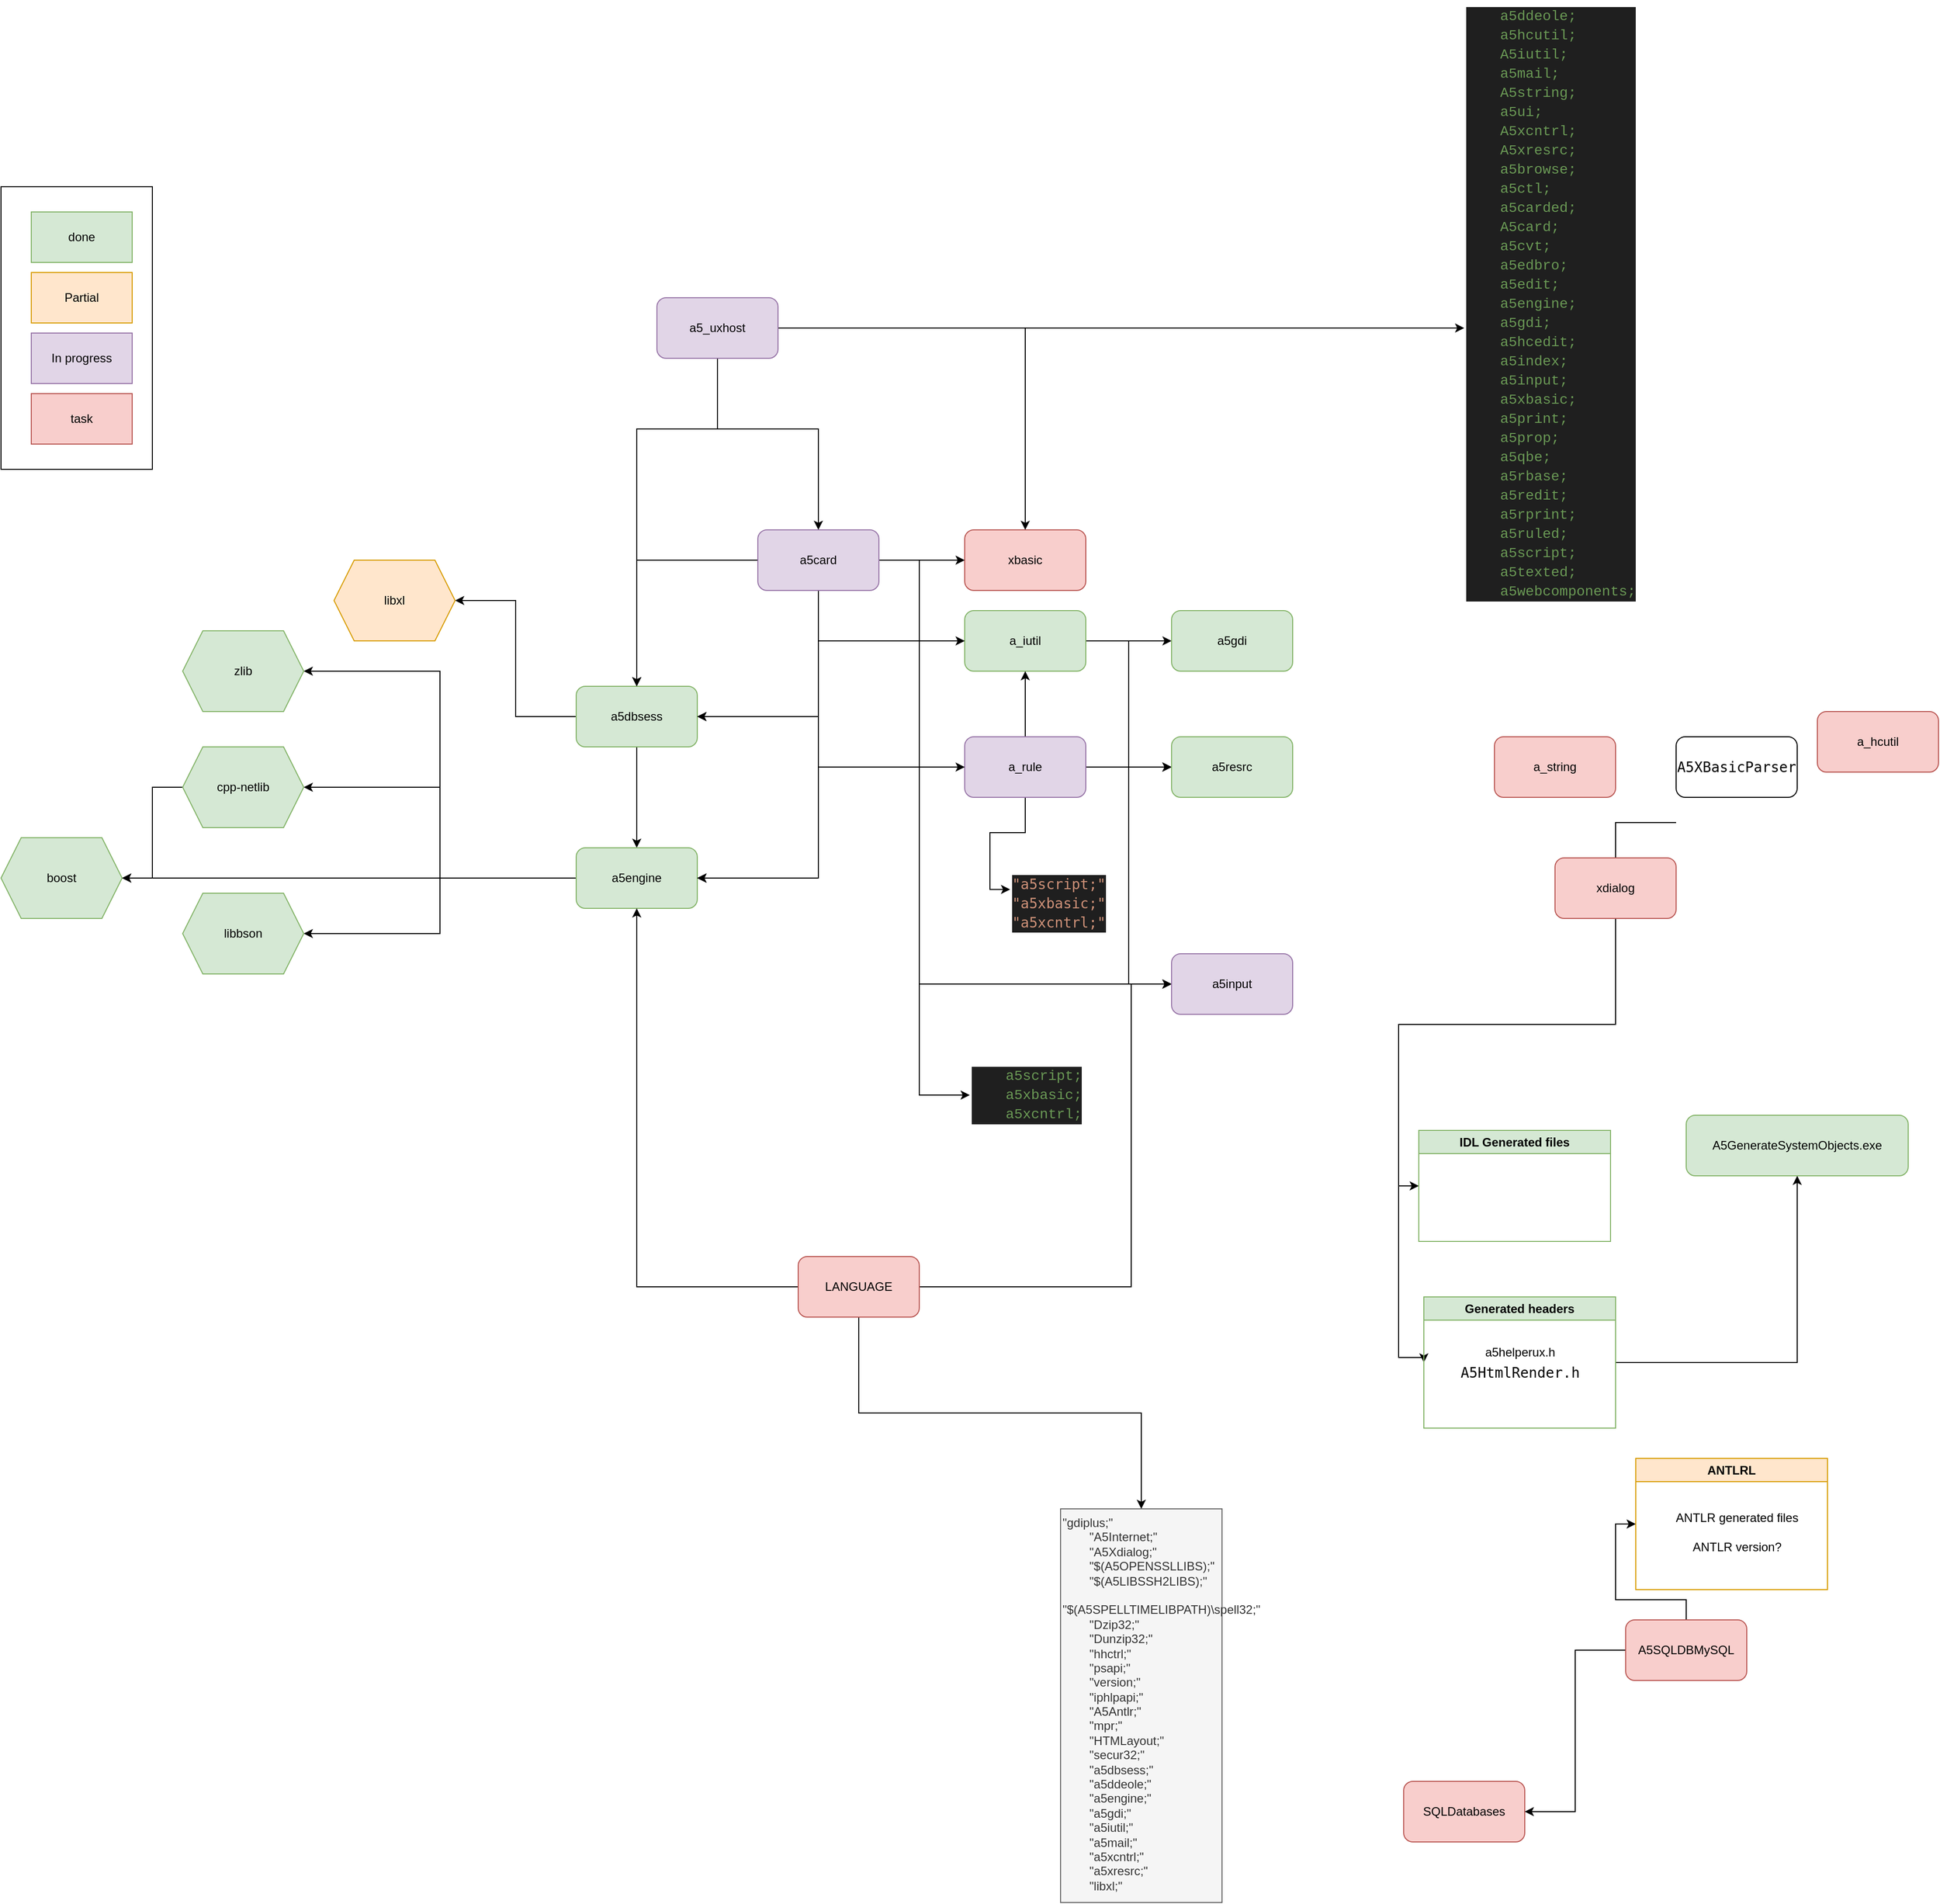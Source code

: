 <mxfile version="22.1.1" type="github">
  <diagram name="Page-1" id="iuPnoYRvRDvR3Ve_AxJL">
    <mxGraphModel dx="2643" dy="2208" grid="1" gridSize="10" guides="1" tooltips="1" connect="1" arrows="1" fold="1" page="1" pageScale="1" pageWidth="850" pageHeight="1100" math="0" shadow="0">
      <root>
        <mxCell id="0" />
        <mxCell id="1" parent="0" />
        <mxCell id="GoJqU-Vl7lBSgEi8fGZS-21" value="" style="rounded=0;whiteSpace=wrap;html=1;movable=0;resizable=0;rotatable=0;deletable=0;editable=0;locked=1;connectable=0;" parent="1" vertex="1">
          <mxGeometry x="-250" y="-410" width="150" height="280" as="geometry" />
        </mxCell>
        <mxCell id="jPOf51kZhHyenb3HVLQ0-1" style="edgeStyle=orthogonalEdgeStyle;rounded=0;orthogonalLoop=1;jettySize=auto;html=1;entryX=0.5;entryY=0;entryDx=0;entryDy=0;" parent="1" source="OOfwihafF80pcUOaYYzl-1" target="OOfwihafF80pcUOaYYzl-3" edge="1">
          <mxGeometry relative="1" as="geometry" />
        </mxCell>
        <mxCell id="jPOf51kZhHyenb3HVLQ0-3" style="edgeStyle=orthogonalEdgeStyle;rounded=0;orthogonalLoop=1;jettySize=auto;html=1;entryX=1;entryY=0.5;entryDx=0;entryDy=0;" parent="1" source="OOfwihafF80pcUOaYYzl-1" target="vmSIGKLcMPvmiH9pnXzJ-1" edge="1">
          <mxGeometry relative="1" as="geometry" />
        </mxCell>
        <mxCell id="OOfwihafF80pcUOaYYzl-1" value="a5dbsess" style="rounded=1;whiteSpace=wrap;html=1;fillColor=#d5e8d4;strokeColor=#82b366;" parent="1" vertex="1">
          <mxGeometry x="320" y="85" width="120" height="60" as="geometry" />
        </mxCell>
        <mxCell id="OOfwihafF80pcUOaYYzl-2" value="a_hcutil" style="rounded=1;whiteSpace=wrap;html=1;fillColor=#f8cecc;strokeColor=#b85450;" parent="1" vertex="1">
          <mxGeometry x="1550" y="110" width="120" height="60" as="geometry" />
        </mxCell>
        <mxCell id="BTf_7h1XQ3vK3G6qPaq9-19" style="edgeStyle=orthogonalEdgeStyle;rounded=0;orthogonalLoop=1;jettySize=auto;html=1;entryX=1;entryY=0.5;entryDx=0;entryDy=0;" parent="1" source="OOfwihafF80pcUOaYYzl-3" target="OOfwihafF80pcUOaYYzl-19" edge="1">
          <mxGeometry relative="1" as="geometry" />
        </mxCell>
        <mxCell id="BTf_7h1XQ3vK3G6qPaq9-20" style="edgeStyle=orthogonalEdgeStyle;rounded=0;orthogonalLoop=1;jettySize=auto;html=1;entryX=1;entryY=0.5;entryDx=0;entryDy=0;" parent="1" source="OOfwihafF80pcUOaYYzl-3" target="OOfwihafF80pcUOaYYzl-16" edge="1">
          <mxGeometry relative="1" as="geometry" />
        </mxCell>
        <mxCell id="BTf_7h1XQ3vK3G6qPaq9-23" style="edgeStyle=orthogonalEdgeStyle;rounded=0;orthogonalLoop=1;jettySize=auto;html=1;entryX=1;entryY=0.5;entryDx=0;entryDy=0;" parent="1" source="OOfwihafF80pcUOaYYzl-3" target="OOfwihafF80pcUOaYYzl-18" edge="1">
          <mxGeometry relative="1" as="geometry" />
        </mxCell>
        <mxCell id="BTf_7h1XQ3vK3G6qPaq9-24" style="edgeStyle=orthogonalEdgeStyle;rounded=0;orthogonalLoop=1;jettySize=auto;html=1;entryX=1;entryY=0.5;entryDx=0;entryDy=0;" parent="1" source="OOfwihafF80pcUOaYYzl-3" target="OOfwihafF80pcUOaYYzl-17" edge="1">
          <mxGeometry relative="1" as="geometry" />
        </mxCell>
        <mxCell id="OOfwihafF80pcUOaYYzl-3" value="a5engine" style="rounded=1;whiteSpace=wrap;html=1;fillColor=#d5e8d4;strokeColor=#82b366;" parent="1" vertex="1">
          <mxGeometry x="320" y="245" width="120" height="60" as="geometry" />
        </mxCell>
        <mxCell id="jPOf51kZhHyenb3HVLQ0-5" style="edgeStyle=orthogonalEdgeStyle;rounded=0;orthogonalLoop=1;jettySize=auto;html=1;entryX=0;entryY=0.5;entryDx=0;entryDy=0;" parent="1" source="OOfwihafF80pcUOaYYzl-5" target="jPOf51kZhHyenb3HVLQ0-4" edge="1">
          <mxGeometry relative="1" as="geometry">
            <Array as="points">
              <mxPoint x="930" y="-270" />
            </Array>
          </mxGeometry>
        </mxCell>
        <mxCell id="jPOf51kZhHyenb3HVLQ0-8" style="edgeStyle=orthogonalEdgeStyle;rounded=0;orthogonalLoop=1;jettySize=auto;html=1;entryX=0.5;entryY=0;entryDx=0;entryDy=0;" parent="1" source="OOfwihafF80pcUOaYYzl-5" target="jPOf51kZhHyenb3HVLQ0-7" edge="1">
          <mxGeometry relative="1" as="geometry">
            <Array as="points">
              <mxPoint x="460" y="-170" />
              <mxPoint x="560" y="-170" />
            </Array>
          </mxGeometry>
        </mxCell>
        <mxCell id="jPOf51kZhHyenb3HVLQ0-12" style="edgeStyle=orthogonalEdgeStyle;rounded=0;orthogonalLoop=1;jettySize=auto;html=1;entryX=0.5;entryY=0;entryDx=0;entryDy=0;" parent="1" source="OOfwihafF80pcUOaYYzl-5" target="OOfwihafF80pcUOaYYzl-12" edge="1">
          <mxGeometry relative="1" as="geometry" />
        </mxCell>
        <mxCell id="jPOf51kZhHyenb3HVLQ0-16" style="edgeStyle=orthogonalEdgeStyle;rounded=0;orthogonalLoop=1;jettySize=auto;html=1;entryX=0.5;entryY=0;entryDx=0;entryDy=0;" parent="1" source="OOfwihafF80pcUOaYYzl-5" target="OOfwihafF80pcUOaYYzl-1" edge="1">
          <mxGeometry relative="1" as="geometry">
            <Array as="points">
              <mxPoint x="460" y="-170" />
              <mxPoint x="380" y="-170" />
            </Array>
          </mxGeometry>
        </mxCell>
        <mxCell id="OOfwihafF80pcUOaYYzl-5" value="a5_uxhost" style="rounded=1;whiteSpace=wrap;html=1;fillColor=#e1d5e7;strokeColor=#9673a6;" parent="1" vertex="1">
          <mxGeometry x="400" y="-300" width="120" height="60" as="geometry" />
        </mxCell>
        <mxCell id="GoJqU-Vl7lBSgEi8fGZS-7" style="edgeStyle=orthogonalEdgeStyle;rounded=0;orthogonalLoop=1;jettySize=auto;html=1;entryX=0;entryY=0.5;entryDx=0;entryDy=0;" parent="1" source="OOfwihafF80pcUOaYYzl-7" target="GoJqU-Vl7lBSgEi8fGZS-6" edge="1">
          <mxGeometry relative="1" as="geometry" />
        </mxCell>
        <mxCell id="GoJqU-Vl7lBSgEi8fGZS-9" style="edgeStyle=orthogonalEdgeStyle;rounded=0;orthogonalLoop=1;jettySize=auto;html=1;entryX=1;entryY=0.5;entryDx=0;entryDy=0;" parent="1" source="OOfwihafF80pcUOaYYzl-7" target="OOfwihafF80pcUOaYYzl-1" edge="1">
          <mxGeometry relative="1" as="geometry">
            <Array as="points">
              <mxPoint x="560" y="40" />
              <mxPoint x="560" y="115" />
            </Array>
          </mxGeometry>
        </mxCell>
        <mxCell id="GoJqU-Vl7lBSgEi8fGZS-10" style="edgeStyle=orthogonalEdgeStyle;rounded=0;orthogonalLoop=1;jettySize=auto;html=1;entryX=1;entryY=0.5;entryDx=0;entryDy=0;" parent="1" source="OOfwihafF80pcUOaYYzl-7" target="OOfwihafF80pcUOaYYzl-3" edge="1">
          <mxGeometry relative="1" as="geometry">
            <Array as="points">
              <mxPoint x="560" y="40" />
              <mxPoint x="560" y="275" />
            </Array>
          </mxGeometry>
        </mxCell>
        <mxCell id="GoJqU-Vl7lBSgEi8fGZS-11" style="edgeStyle=orthogonalEdgeStyle;rounded=0;orthogonalLoop=1;jettySize=auto;html=1;entryX=0;entryY=0.5;entryDx=0;entryDy=0;" parent="1" source="OOfwihafF80pcUOaYYzl-7" target="GoJqU-Vl7lBSgEi8fGZS-8" edge="1">
          <mxGeometry relative="1" as="geometry" />
        </mxCell>
        <mxCell id="OOfwihafF80pcUOaYYzl-7" value="a_iutil" style="rounded=1;whiteSpace=wrap;html=1;fillColor=#d5e8d4;strokeColor=#82b366;" parent="1" vertex="1">
          <mxGeometry x="705" y="10" width="120" height="60" as="geometry" />
        </mxCell>
        <mxCell id="GoJqU-Vl7lBSgEi8fGZS-28" style="edgeStyle=orthogonalEdgeStyle;rounded=0;orthogonalLoop=1;jettySize=auto;html=1;" parent="1" source="OOfwihafF80pcUOaYYzl-8" target="OOfwihafF80pcUOaYYzl-1" edge="1">
          <mxGeometry relative="1" as="geometry">
            <Array as="points">
              <mxPoint x="560" y="165" />
              <mxPoint x="560" y="115" />
            </Array>
          </mxGeometry>
        </mxCell>
        <mxCell id="GoJqU-Vl7lBSgEi8fGZS-29" style="edgeStyle=orthogonalEdgeStyle;rounded=0;orthogonalLoop=1;jettySize=auto;html=1;entryX=1;entryY=0.5;entryDx=0;entryDy=0;" parent="1" source="OOfwihafF80pcUOaYYzl-8" target="OOfwihafF80pcUOaYYzl-3" edge="1">
          <mxGeometry relative="1" as="geometry">
            <Array as="points">
              <mxPoint x="560" y="165" />
              <mxPoint x="560" y="275" />
            </Array>
          </mxGeometry>
        </mxCell>
        <mxCell id="GoJqU-Vl7lBSgEi8fGZS-30" style="edgeStyle=orthogonalEdgeStyle;rounded=0;orthogonalLoop=1;jettySize=auto;html=1;entryX=0;entryY=0.5;entryDx=0;entryDy=0;" parent="1" source="OOfwihafF80pcUOaYYzl-8" target="GoJqU-Vl7lBSgEi8fGZS-8" edge="1">
          <mxGeometry relative="1" as="geometry" />
        </mxCell>
        <mxCell id="GoJqU-Vl7lBSgEi8fGZS-31" value="" style="edgeStyle=orthogonalEdgeStyle;rounded=0;orthogonalLoop=1;jettySize=auto;html=1;" parent="1" source="OOfwihafF80pcUOaYYzl-8" target="GoJqU-Vl7lBSgEi8fGZS-8" edge="1">
          <mxGeometry relative="1" as="geometry" />
        </mxCell>
        <mxCell id="GoJqU-Vl7lBSgEi8fGZS-32" style="edgeStyle=orthogonalEdgeStyle;rounded=0;orthogonalLoop=1;jettySize=auto;html=1;entryX=0.5;entryY=1;entryDx=0;entryDy=0;" parent="1" source="OOfwihafF80pcUOaYYzl-8" target="OOfwihafF80pcUOaYYzl-7" edge="1">
          <mxGeometry relative="1" as="geometry" />
        </mxCell>
        <mxCell id="GoJqU-Vl7lBSgEi8fGZS-33" style="edgeStyle=orthogonalEdgeStyle;rounded=0;orthogonalLoop=1;jettySize=auto;html=1;entryX=0;entryY=0.25;entryDx=0;entryDy=0;" parent="1" source="OOfwihafF80pcUOaYYzl-8" target="GoJqU-Vl7lBSgEi8fGZS-26" edge="1">
          <mxGeometry relative="1" as="geometry" />
        </mxCell>
        <mxCell id="GoJqU-Vl7lBSgEi8fGZS-37" style="edgeStyle=orthogonalEdgeStyle;rounded=0;orthogonalLoop=1;jettySize=auto;html=1;entryX=0;entryY=0.5;entryDx=0;entryDy=0;" parent="1" source="OOfwihafF80pcUOaYYzl-8" target="GoJqU-Vl7lBSgEi8fGZS-35" edge="1">
          <mxGeometry relative="1" as="geometry" />
        </mxCell>
        <mxCell id="OOfwihafF80pcUOaYYzl-8" value="a_rule" style="rounded=1;whiteSpace=wrap;html=1;fillColor=#e1d5e7;strokeColor=#9673a6;" parent="1" vertex="1">
          <mxGeometry x="705" y="135" width="120" height="60" as="geometry" />
        </mxCell>
        <mxCell id="OOfwihafF80pcUOaYYzl-9" value="a_string" style="rounded=1;whiteSpace=wrap;html=1;fillColor=#f8cecc;strokeColor=#b85450;" parent="1" vertex="1">
          <mxGeometry x="1230" y="135" width="120" height="60" as="geometry" />
        </mxCell>
        <mxCell id="OOfwihafF80pcUOaYYzl-10" value="&lt;p style=&quot;font-family: &amp;quot;Droid Sans Mono&amp;quot;, &amp;quot;monospace&amp;quot;, monospace; font-size: 14px; line-height: 19px;&quot;&gt;A5XBasicParser&lt;/p&gt;" style="rounded=1;whiteSpace=wrap;html=1;" parent="1" vertex="1">
          <mxGeometry x="1410" y="135" width="120" height="60" as="geometry" />
        </mxCell>
        <mxCell id="BTf_7h1XQ3vK3G6qPaq9-3" style="edgeStyle=orthogonalEdgeStyle;rounded=0;orthogonalLoop=1;jettySize=auto;html=1;entryX=0;entryY=0.5;entryDx=0;entryDy=0;" parent="1" source="OOfwihafF80pcUOaYYzl-11" target="p0f7cuUIXyBijo8kGRRH-10" edge="1">
          <mxGeometry relative="1" as="geometry">
            <Array as="points">
              <mxPoint x="1350" y="420" />
              <mxPoint x="1135" y="420" />
              <mxPoint x="1135" y="580" />
            </Array>
          </mxGeometry>
        </mxCell>
        <mxCell id="BTf_7h1XQ3vK3G6qPaq9-13" style="edgeStyle=orthogonalEdgeStyle;rounded=0;orthogonalLoop=1;jettySize=auto;html=1;exitX=1;exitY=0.5;exitDx=0;exitDy=0;entryX=0;entryY=0.5;entryDx=0;entryDy=0;" parent="1" target="p0f7cuUIXyBijo8kGRRH-5" edge="1">
          <mxGeometry relative="1" as="geometry">
            <mxPoint x="1410" y="220" as="sourcePoint" />
            <mxPoint x="1155" y="655" as="targetPoint" />
            <Array as="points">
              <mxPoint x="1350" y="220" />
              <mxPoint x="1350" y="420" />
              <mxPoint x="1135" y="420" />
              <mxPoint x="1135" y="750" />
              <mxPoint x="1160" y="750" />
            </Array>
          </mxGeometry>
        </mxCell>
        <mxCell id="OOfwihafF80pcUOaYYzl-11" value="xdialog" style="rounded=1;whiteSpace=wrap;html=1;fillColor=#f8cecc;strokeColor=#b85450;" parent="1" vertex="1">
          <mxGeometry x="1290" y="255" width="120" height="60" as="geometry" />
        </mxCell>
        <mxCell id="OOfwihafF80pcUOaYYzl-12" value="xbasic" style="rounded=1;whiteSpace=wrap;html=1;fillColor=#f8cecc;strokeColor=#b85450;" parent="1" vertex="1">
          <mxGeometry x="705" y="-70" width="120" height="60" as="geometry" />
        </mxCell>
        <mxCell id="OOfwihafF80pcUOaYYzl-16" value="boost" style="shape=hexagon;perimeter=hexagonPerimeter2;whiteSpace=wrap;html=1;fixedSize=1;fillColor=#d5e8d4;strokeColor=#82b366;" parent="1" vertex="1">
          <mxGeometry x="-250" y="235" width="120" height="80" as="geometry" />
        </mxCell>
        <mxCell id="OOfwihafF80pcUOaYYzl-17" value="zlib" style="shape=hexagon;perimeter=hexagonPerimeter2;whiteSpace=wrap;html=1;fixedSize=1;fillColor=#d5e8d4;strokeColor=#82b366;" parent="1" vertex="1">
          <mxGeometry x="-70" y="30" width="120" height="80" as="geometry" />
        </mxCell>
        <mxCell id="BTf_7h1XQ3vK3G6qPaq9-21" style="edgeStyle=orthogonalEdgeStyle;rounded=0;orthogonalLoop=1;jettySize=auto;html=1;entryX=1;entryY=0.5;entryDx=0;entryDy=0;" parent="1" source="OOfwihafF80pcUOaYYzl-18" target="OOfwihafF80pcUOaYYzl-16" edge="1">
          <mxGeometry relative="1" as="geometry" />
        </mxCell>
        <mxCell id="OOfwihafF80pcUOaYYzl-18" value="cpp-netlib" style="shape=hexagon;perimeter=hexagonPerimeter2;whiteSpace=wrap;html=1;fixedSize=1;fillColor=#d5e8d4;strokeColor=#82b366;" parent="1" vertex="1">
          <mxGeometry x="-70" y="145" width="120" height="80" as="geometry" />
        </mxCell>
        <mxCell id="OOfwihafF80pcUOaYYzl-19" value="libbson" style="shape=hexagon;perimeter=hexagonPerimeter2;whiteSpace=wrap;html=1;fixedSize=1;fillColor=#d5e8d4;strokeColor=#82b366;" parent="1" vertex="1">
          <mxGeometry x="-70" y="290" width="120" height="80" as="geometry" />
        </mxCell>
        <mxCell id="BTf_7h1XQ3vK3G6qPaq9-15" style="edgeStyle=orthogonalEdgeStyle;rounded=0;orthogonalLoop=1;jettySize=auto;html=1;exitX=1;exitY=0.5;exitDx=0;exitDy=0;" parent="1" source="p0f7cuUIXyBijo8kGRRH-5" target="p0f7cuUIXyBijo8kGRRH-8" edge="1">
          <mxGeometry relative="1" as="geometry" />
        </mxCell>
        <mxCell id="p0f7cuUIXyBijo8kGRRH-5" value="Generated headers" style="swimlane;whiteSpace=wrap;html=1;fillColor=#d5e8d4;strokeColor=#82b366;" parent="1" vertex="1">
          <mxGeometry x="1160" y="690" width="190" height="130" as="geometry" />
        </mxCell>
        <mxCell id="p0f7cuUIXyBijo8kGRRH-6" value="a5helperux.h" style="text;html=1;align=center;verticalAlign=middle;resizable=0;points=[];autosize=1;strokeColor=none;fillColor=none;" parent="p0f7cuUIXyBijo8kGRRH-5" vertex="1">
          <mxGeometry x="50" y="40" width="90" height="30" as="geometry" />
        </mxCell>
        <mxCell id="p0f7cuUIXyBijo8kGRRH-7" value="&lt;div style=&quot;font-family: &amp;quot;Droid Sans Mono&amp;quot;, &amp;quot;monospace&amp;quot;, monospace; font-size: 14px; line-height: 19px;&quot;&gt;A5HtmlRender.h&lt;/div&gt;" style="text;html=1;align=center;verticalAlign=middle;resizable=0;points=[];autosize=1;strokeColor=none;fillColor=none;" parent="p0f7cuUIXyBijo8kGRRH-5" vertex="1">
          <mxGeometry x="25" y="60" width="140" height="30" as="geometry" />
        </mxCell>
        <mxCell id="p0f7cuUIXyBijo8kGRRH-8" value="A5GenerateSystemObjects.exe" style="rounded=1;whiteSpace=wrap;html=1;fillColor=#d5e8d4;strokeColor=#82b366;" parent="1" vertex="1">
          <mxGeometry x="1420" y="510" width="220" height="60" as="geometry" />
        </mxCell>
        <mxCell id="p0f7cuUIXyBijo8kGRRH-10" value="IDL Generated files" style="swimlane;whiteSpace=wrap;html=1;fillColor=#d5e8d4;strokeColor=#82b366;" parent="1" vertex="1">
          <mxGeometry x="1155" y="525" width="190" height="110" as="geometry" />
        </mxCell>
        <mxCell id="vmSIGKLcMPvmiH9pnXzJ-1" value="libxl" style="shape=hexagon;perimeter=hexagonPerimeter2;whiteSpace=wrap;html=1;fixedSize=1;fillColor=#ffe6cc;strokeColor=#d79b00;" parent="1" vertex="1">
          <mxGeometry x="80" y="-40" width="120" height="80" as="geometry" />
        </mxCell>
        <mxCell id="WlbLStBRLy25D9pXjQB0-3" style="edgeStyle=orthogonalEdgeStyle;rounded=0;orthogonalLoop=1;jettySize=auto;html=1;entryX=0;entryY=0.5;entryDx=0;entryDy=0;" edge="1" parent="1" source="BTf_7h1XQ3vK3G6qPaq9-1" target="GoJqU-Vl7lBSgEi8fGZS-35">
          <mxGeometry relative="1" as="geometry">
            <Array as="points">
              <mxPoint x="870" y="680" />
              <mxPoint x="870" y="380" />
            </Array>
          </mxGeometry>
        </mxCell>
        <mxCell id="WlbLStBRLy25D9pXjQB0-4" style="edgeStyle=orthogonalEdgeStyle;rounded=0;orthogonalLoop=1;jettySize=auto;html=1;" edge="1" parent="1" source="BTf_7h1XQ3vK3G6qPaq9-1" target="OOfwihafF80pcUOaYYzl-3">
          <mxGeometry relative="1" as="geometry" />
        </mxCell>
        <mxCell id="WlbLStBRLy25D9pXjQB0-5" style="edgeStyle=orthogonalEdgeStyle;rounded=0;orthogonalLoop=1;jettySize=auto;html=1;exitX=0.5;exitY=1;exitDx=0;exitDy=0;" edge="1" parent="1" source="BTf_7h1XQ3vK3G6qPaq9-1" target="WlbLStBRLy25D9pXjQB0-1">
          <mxGeometry relative="1" as="geometry" />
        </mxCell>
        <mxCell id="BTf_7h1XQ3vK3G6qPaq9-1" value="LANGUAGE" style="rounded=1;whiteSpace=wrap;html=1;fillColor=#f8cecc;strokeColor=#b85450;" parent="1" vertex="1">
          <mxGeometry x="540" y="650" width="120" height="60" as="geometry" />
        </mxCell>
        <mxCell id="BTf_7h1XQ3vK3G6qPaq9-4" value="SQLDatabases" style="rounded=1;whiteSpace=wrap;html=1;fillColor=#f8cecc;strokeColor=#b85450;" parent="1" vertex="1">
          <mxGeometry x="1140" y="1170" width="120" height="60" as="geometry" />
        </mxCell>
        <mxCell id="BTf_7h1XQ3vK3G6qPaq9-10" style="edgeStyle=orthogonalEdgeStyle;rounded=0;orthogonalLoop=1;jettySize=auto;html=1;entryX=0;entryY=0.5;entryDx=0;entryDy=0;" parent="1" source="BTf_7h1XQ3vK3G6qPaq9-5" target="BTf_7h1XQ3vK3G6qPaq9-6" edge="1">
          <mxGeometry relative="1" as="geometry" />
        </mxCell>
        <mxCell id="GoJqU-Vl7lBSgEi8fGZS-24" style="edgeStyle=orthogonalEdgeStyle;rounded=0;orthogonalLoop=1;jettySize=auto;html=1;entryX=1;entryY=0.5;entryDx=0;entryDy=0;" parent="1" source="BTf_7h1XQ3vK3G6qPaq9-5" target="BTf_7h1XQ3vK3G6qPaq9-4" edge="1">
          <mxGeometry relative="1" as="geometry" />
        </mxCell>
        <mxCell id="BTf_7h1XQ3vK3G6qPaq9-5" value="A5SQLDBMySQL" style="rounded=1;whiteSpace=wrap;html=1;fillColor=#f8cecc;strokeColor=#b85450;" parent="1" vertex="1">
          <mxGeometry x="1360" y="1010" width="120" height="60" as="geometry" />
        </mxCell>
        <mxCell id="BTf_7h1XQ3vK3G6qPaq9-6" value="ANTLRL" style="swimlane;whiteSpace=wrap;html=1;fillColor=#ffe6cc;strokeColor=#d79b00;" parent="1" vertex="1">
          <mxGeometry x="1370" y="850" width="190" height="130" as="geometry" />
        </mxCell>
        <mxCell id="BTf_7h1XQ3vK3G6qPaq9-25" value="ANTLR generated files&lt;br&gt;&lt;br&gt;ANTLR version?" style="text;html=1;align=center;verticalAlign=middle;resizable=0;points=[];autosize=1;strokeColor=none;fillColor=none;" parent="BTf_7h1XQ3vK3G6qPaq9-6" vertex="1">
          <mxGeometry x="30" y="43" width="140" height="60" as="geometry" />
        </mxCell>
        <mxCell id="jPOf51kZhHyenb3HVLQ0-4" value="&lt;div style=&quot;color: rgb(204, 204, 204); background-color: rgb(31, 31, 31); font-family: Consolas, &amp;quot;Courier New&amp;quot;, monospace; font-weight: normal; font-size: 14px; line-height: 19px;&quot;&gt;&lt;div&gt;&lt;span style=&quot;color: rgb(106, 153, 85);&quot;&gt;&amp;nbsp; &amp;nbsp; a5ddeole;&lt;/span&gt;&lt;br&gt;&lt;/div&gt;&lt;div&gt;&lt;span style=&quot;color: #6a9955;&quot;&gt;&amp;nbsp; &amp;nbsp; a5hcutil;&lt;/span&gt;&lt;/div&gt;&lt;div&gt;&lt;span style=&quot;color: #6a9955;&quot;&gt;&amp;nbsp; &amp;nbsp; A5iutil;&lt;/span&gt;&lt;/div&gt;&lt;div&gt;&lt;span style=&quot;color: #6a9955;&quot;&gt;&amp;nbsp; &amp;nbsp; a5mail;&lt;/span&gt;&lt;/div&gt;&lt;div&gt;&lt;span style=&quot;color: #6a9955;&quot;&gt;&amp;nbsp; &amp;nbsp; A5string;&lt;/span&gt;&lt;/div&gt;&lt;div&gt;&lt;span style=&quot;color: #6a9955;&quot;&gt;&amp;nbsp; &amp;nbsp; a5ui;&lt;/span&gt;&lt;/div&gt;&lt;div&gt;&lt;span style=&quot;color: #6a9955;&quot;&gt;&amp;nbsp; &amp;nbsp; A5xcntrl;&lt;/span&gt;&lt;/div&gt;&lt;div&gt;&lt;span style=&quot;color: #6a9955;&quot;&gt;&amp;nbsp; &amp;nbsp; A5xresrc;&lt;/span&gt;&lt;/div&gt;&lt;div&gt;&lt;span style=&quot;color: #6a9955;&quot;&gt;&amp;nbsp; &amp;nbsp; a5browse;&lt;/span&gt;&lt;/div&gt;&lt;div&gt;&lt;span style=&quot;color: #6a9955;&quot;&gt;&amp;nbsp; &amp;nbsp; a5ctl;&lt;/span&gt;&lt;/div&gt;&lt;div&gt;&lt;span style=&quot;color: #6a9955;&quot;&gt;&amp;nbsp; &amp;nbsp; a5carded;&lt;/span&gt;&lt;/div&gt;&lt;div&gt;&lt;span style=&quot;color: #6a9955;&quot;&gt;&amp;nbsp; &amp;nbsp; A5card;&lt;/span&gt;&lt;/div&gt;&lt;div&gt;&lt;span style=&quot;color: #6a9955;&quot;&gt;&amp;nbsp; &amp;nbsp; a5cvt;&lt;/span&gt;&lt;/div&gt;&lt;div&gt;&lt;span style=&quot;color: #6a9955;&quot;&gt;&amp;nbsp; &amp;nbsp; a5edbro;&lt;/span&gt;&lt;/div&gt;&lt;div&gt;&lt;span style=&quot;color: #6a9955;&quot;&gt;&amp;nbsp; &amp;nbsp; a5edit;&lt;/span&gt;&lt;/div&gt;&lt;div&gt;&lt;span style=&quot;color: #6a9955;&quot;&gt;&amp;nbsp; &amp;nbsp; a5engine;&lt;/span&gt;&lt;/div&gt;&lt;div&gt;&lt;span style=&quot;color: #6a9955;&quot;&gt;&amp;nbsp; &amp;nbsp; a5gdi;&lt;/span&gt;&lt;/div&gt;&lt;div&gt;&lt;span style=&quot;color: #6a9955;&quot;&gt;&amp;nbsp; &amp;nbsp; a5hcedit;&lt;/span&gt;&lt;/div&gt;&lt;div&gt;&lt;span style=&quot;color: #6a9955;&quot;&gt;&amp;nbsp; &amp;nbsp; a5index;&lt;/span&gt;&lt;/div&gt;&lt;div&gt;&lt;span style=&quot;color: #6a9955;&quot;&gt;&amp;nbsp; &amp;nbsp; a5input;&lt;/span&gt;&lt;/div&gt;&lt;div&gt;&lt;span style=&quot;color: #6a9955;&quot;&gt;&amp;nbsp; &amp;nbsp; a5xbasic;&lt;/span&gt;&lt;/div&gt;&lt;div&gt;&lt;span style=&quot;color: #6a9955;&quot;&gt;&amp;nbsp; &amp;nbsp; a5print;&lt;/span&gt;&lt;/div&gt;&lt;div&gt;&lt;span style=&quot;color: #6a9955;&quot;&gt;&amp;nbsp; &amp;nbsp; a5prop;&lt;/span&gt;&lt;/div&gt;&lt;div&gt;&lt;span style=&quot;color: #6a9955;&quot;&gt;&amp;nbsp; &amp;nbsp; a5qbe;&lt;/span&gt;&lt;/div&gt;&lt;div&gt;&lt;span style=&quot;color: #6a9955;&quot;&gt;&amp;nbsp; &amp;nbsp; a5rbase;&lt;/span&gt;&lt;/div&gt;&lt;div&gt;&lt;span style=&quot;color: #6a9955;&quot;&gt;&amp;nbsp; &amp;nbsp; a5redit;&lt;/span&gt;&lt;/div&gt;&lt;div&gt;&lt;span style=&quot;color: #6a9955;&quot;&gt;&amp;nbsp; &amp;nbsp; a5rprint;&lt;/span&gt;&lt;/div&gt;&lt;div&gt;&lt;span style=&quot;color: #6a9955;&quot;&gt;&amp;nbsp; &amp;nbsp; a5ruled;&lt;/span&gt;&lt;/div&gt;&lt;div&gt;&lt;span style=&quot;color: #6a9955;&quot;&gt;&amp;nbsp; &amp;nbsp; a5script;&lt;/span&gt;&lt;/div&gt;&lt;div&gt;&lt;span style=&quot;color: #6a9955;&quot;&gt;&amp;nbsp; &amp;nbsp; a5texted;&lt;/span&gt;&lt;/div&gt;&lt;div&gt;&lt;span style=&quot;color: #6a9955;&quot;&gt;&amp;nbsp; &amp;nbsp; a5webcomponents;&lt;/span&gt;&lt;/div&gt;&lt;/div&gt;" style="text;whiteSpace=wrap;html=1;" parent="1" vertex="1">
          <mxGeometry x="1200" y="-595" width="190" height="650" as="geometry" />
        </mxCell>
        <mxCell id="jPOf51kZhHyenb3HVLQ0-9" style="edgeStyle=orthogonalEdgeStyle;rounded=0;orthogonalLoop=1;jettySize=auto;html=1;entryX=0.5;entryY=0;entryDx=0;entryDy=0;" parent="1" source="jPOf51kZhHyenb3HVLQ0-7" target="OOfwihafF80pcUOaYYzl-1" edge="1">
          <mxGeometry relative="1" as="geometry" />
        </mxCell>
        <mxCell id="jPOf51kZhHyenb3HVLQ0-11" style="edgeStyle=orthogonalEdgeStyle;rounded=0;orthogonalLoop=1;jettySize=auto;html=1;entryX=0;entryY=0.5;entryDx=0;entryDy=0;" parent="1" source="jPOf51kZhHyenb3HVLQ0-7" target="jPOf51kZhHyenb3HVLQ0-10" edge="1">
          <mxGeometry relative="1" as="geometry">
            <Array as="points">
              <mxPoint x="660" y="-40" />
              <mxPoint x="660" y="490" />
            </Array>
          </mxGeometry>
        </mxCell>
        <mxCell id="GoJqU-Vl7lBSgEi8fGZS-1" style="edgeStyle=orthogonalEdgeStyle;rounded=0;orthogonalLoop=1;jettySize=auto;html=1;entryX=1;entryY=0.5;entryDx=0;entryDy=0;" parent="1" source="jPOf51kZhHyenb3HVLQ0-7" target="OOfwihafF80pcUOaYYzl-3" edge="1">
          <mxGeometry relative="1" as="geometry">
            <Array as="points">
              <mxPoint x="560" y="275" />
            </Array>
          </mxGeometry>
        </mxCell>
        <mxCell id="GoJqU-Vl7lBSgEi8fGZS-3" style="edgeStyle=orthogonalEdgeStyle;rounded=0;orthogonalLoop=1;jettySize=auto;html=1;entryX=0;entryY=0.5;entryDx=0;entryDy=0;" parent="1" source="jPOf51kZhHyenb3HVLQ0-7" target="OOfwihafF80pcUOaYYzl-7" edge="1">
          <mxGeometry relative="1" as="geometry">
            <Array as="points">
              <mxPoint x="660" y="-40" />
              <mxPoint x="660" y="40" />
            </Array>
          </mxGeometry>
        </mxCell>
        <mxCell id="GoJqU-Vl7lBSgEi8fGZS-4" style="edgeStyle=orthogonalEdgeStyle;rounded=0;orthogonalLoop=1;jettySize=auto;html=1;entryX=0;entryY=0.5;entryDx=0;entryDy=0;" parent="1" source="jPOf51kZhHyenb3HVLQ0-7" target="OOfwihafF80pcUOaYYzl-8" edge="1">
          <mxGeometry relative="1" as="geometry">
            <Array as="points">
              <mxPoint x="660" y="-40" />
              <mxPoint x="660" y="165" />
            </Array>
          </mxGeometry>
        </mxCell>
        <mxCell id="GoJqU-Vl7lBSgEi8fGZS-5" style="edgeStyle=orthogonalEdgeStyle;rounded=0;orthogonalLoop=1;jettySize=auto;html=1;entryX=0;entryY=0.5;entryDx=0;entryDy=0;" parent="1" source="jPOf51kZhHyenb3HVLQ0-7" target="OOfwihafF80pcUOaYYzl-12" edge="1">
          <mxGeometry relative="1" as="geometry" />
        </mxCell>
        <mxCell id="GoJqU-Vl7lBSgEi8fGZS-36" style="edgeStyle=orthogonalEdgeStyle;rounded=0;orthogonalLoop=1;jettySize=auto;html=1;entryX=0;entryY=0.5;entryDx=0;entryDy=0;" parent="1" source="jPOf51kZhHyenb3HVLQ0-7" target="GoJqU-Vl7lBSgEi8fGZS-35" edge="1">
          <mxGeometry relative="1" as="geometry">
            <Array as="points">
              <mxPoint x="660" y="-40" />
              <mxPoint x="660" y="380" />
            </Array>
          </mxGeometry>
        </mxCell>
        <mxCell id="jPOf51kZhHyenb3HVLQ0-7" value="a5card" style="rounded=1;whiteSpace=wrap;html=1;fillColor=#e1d5e7;strokeColor=#9673a6;" parent="1" vertex="1">
          <mxGeometry x="500" y="-70" width="120" height="60" as="geometry" />
        </mxCell>
        <mxCell id="jPOf51kZhHyenb3HVLQ0-10" value="&lt;div style=&quot;color: rgb(204, 204, 204); background-color: rgb(31, 31, 31); font-family: Consolas, &amp;quot;Courier New&amp;quot;, monospace; font-weight: normal; font-size: 14px; line-height: 19px;&quot;&gt;&lt;div&gt;&lt;span style=&quot;color: rgb(106, 153, 85);&quot;&gt;&amp;nbsp; &amp;nbsp;&lt;/span&gt;&lt;span style=&quot;color: rgb(106, 153, 85);&quot;&gt;&amp;nbsp;a5script;&lt;/span&gt;&lt;/div&gt;&lt;div&gt;&lt;span style=&quot;color: #6a9955;&quot;&gt;&amp;nbsp; &amp;nbsp; a5xbasic;&lt;/span&gt;&lt;/div&gt;&lt;div&gt;&lt;span style=&quot;color: #6a9955;&quot;&gt;&amp;nbsp; &amp;nbsp; a5xcntrl;&lt;/span&gt;&lt;/div&gt;&lt;/div&gt;" style="text;whiteSpace=wrap;html=1;" parent="1" vertex="1">
          <mxGeometry x="710" y="455" width="130" height="70" as="geometry" />
        </mxCell>
        <mxCell id="GoJqU-Vl7lBSgEi8fGZS-6" value="a5gdi" style="rounded=1;whiteSpace=wrap;html=1;fillColor=#d5e8d4;strokeColor=#82b366;" parent="1" vertex="1">
          <mxGeometry x="910" y="10" width="120" height="60" as="geometry" />
        </mxCell>
        <mxCell id="GoJqU-Vl7lBSgEi8fGZS-8" value="a5resrc" style="rounded=1;whiteSpace=wrap;html=1;fillColor=#d5e8d4;strokeColor=#82b366;" parent="1" vertex="1">
          <mxGeometry x="910" y="135" width="120" height="60" as="geometry" />
        </mxCell>
        <mxCell id="GoJqU-Vl7lBSgEi8fGZS-14" value="done" style="rounded=0;whiteSpace=wrap;html=1;fillColor=#d5e8d4;strokeColor=#82b366;movable=0;resizable=0;rotatable=0;deletable=0;editable=0;locked=1;connectable=0;" parent="1" vertex="1">
          <mxGeometry x="-220" y="-385" width="100" height="50" as="geometry" />
        </mxCell>
        <mxCell id="GoJqU-Vl7lBSgEi8fGZS-15" value="Partial" style="rounded=0;whiteSpace=wrap;html=1;fillColor=#ffe6cc;strokeColor=#d79b00;movable=0;resizable=0;rotatable=0;deletable=0;editable=0;locked=1;connectable=0;" parent="1" vertex="1">
          <mxGeometry x="-220" y="-325" width="100" height="50" as="geometry" />
        </mxCell>
        <mxCell id="GoJqU-Vl7lBSgEi8fGZS-16" value="In progress" style="rounded=0;whiteSpace=wrap;html=1;fillColor=#e1d5e7;strokeColor=#9673a6;movable=0;resizable=0;rotatable=0;deletable=0;editable=0;locked=1;connectable=0;" parent="1" vertex="1">
          <mxGeometry x="-220" y="-265" width="100" height="50" as="geometry" />
        </mxCell>
        <mxCell id="GoJqU-Vl7lBSgEi8fGZS-18" value="task" style="rounded=0;whiteSpace=wrap;html=1;fillColor=#f8cecc;strokeColor=#b85450;movable=0;resizable=0;rotatable=0;deletable=0;editable=0;locked=1;connectable=0;" parent="1" vertex="1">
          <mxGeometry x="-220" y="-205" width="100" height="50" as="geometry" />
        </mxCell>
        <mxCell id="GoJqU-Vl7lBSgEi8fGZS-26" value="&lt;div style=&quot;color: rgb(204, 204, 204); background-color: rgb(31, 31, 31); font-family: &amp;quot;Droid Sans Mono&amp;quot;, &amp;quot;monospace&amp;quot;, monospace; font-weight: normal; font-size: 14px; line-height: 19px;&quot;&gt;&lt;div&gt;&lt;span style=&quot;color: rgb(206, 145, 120);&quot;&gt;&quot;a5script;&quot;&lt;/span&gt;&lt;br&gt;&lt;/div&gt;&lt;div&gt;&lt;span style=&quot;color: #cccccc;&quot;&gt;    &lt;/span&gt;&lt;span style=&quot;color: #ce9178;&quot;&gt;&quot;a5xbasic;&quot;&lt;/span&gt;&lt;/div&gt;&lt;div&gt;&lt;span style=&quot;color: #cccccc;&quot;&gt;    &lt;/span&gt;&lt;span style=&quot;color: #ce9178;&quot;&gt;&quot;a5xcntrl;&quot;&lt;/span&gt;&lt;/div&gt;&lt;/div&gt;" style="text;whiteSpace=wrap;html=1;" parent="1" vertex="1">
          <mxGeometry x="750" y="265" width="130" height="85" as="geometry" />
        </mxCell>
        <mxCell id="GoJqU-Vl7lBSgEi8fGZS-35" value="a5input" style="rounded=1;whiteSpace=wrap;html=1;fillColor=#e1d5e7;strokeColor=#9673a6;" parent="1" vertex="1">
          <mxGeometry x="910" y="350" width="120" height="60" as="geometry" />
        </mxCell>
        <mxCell id="WlbLStBRLy25D9pXjQB0-1" value="&quot;gdiplus;&quot;&#xa;        &quot;A5Internet;&quot;&#xa;        &quot;A5Xdialog;&quot;&#xa;        &quot;$(A5OPENSSLLIBS);&quot;&#xa;        &quot;$(A5LIBSSH2LIBS);&quot;&#xa;        &quot;$(A5SPELLTIMELIBPATH)\spell32;&quot;&#xa;        &quot;Dzip32;&quot;&#xa;        &quot;Dunzip32;&quot;&#xa;        &quot;hhctrl;&quot;&#xa;        &quot;psapi;&quot;&#xa;        &quot;version;&quot;&#xa;        &quot;iphlpapi;&quot;&#xa;        &quot;A5Antlr;&quot;&#xa;        &quot;mpr;&quot;&#xa;        &quot;HTMLayout;&quot;&#xa;        &quot;secur32;&quot;&#xa;        &quot;a5dbsess;&quot;&#xa;        &quot;a5ddeole;&quot;&#xa;        &quot;a5engine;&quot;&#xa;        &quot;a5gdi;&quot;                 &#xa;        &quot;a5iutil;&quot;&#xa;        &quot;a5mail;&quot;&#xa;        &quot;a5xcntrl;&quot;&#xa;        &quot;a5xresrc;&quot;&#xa;        &quot;libxl;&quot;" style="text;whiteSpace=wrap;fillColor=#f5f5f5;fontColor=#333333;strokeColor=#666666;" vertex="1" parent="1">
          <mxGeometry x="800" y="900" width="160" height="390" as="geometry" />
        </mxCell>
      </root>
    </mxGraphModel>
  </diagram>
</mxfile>
